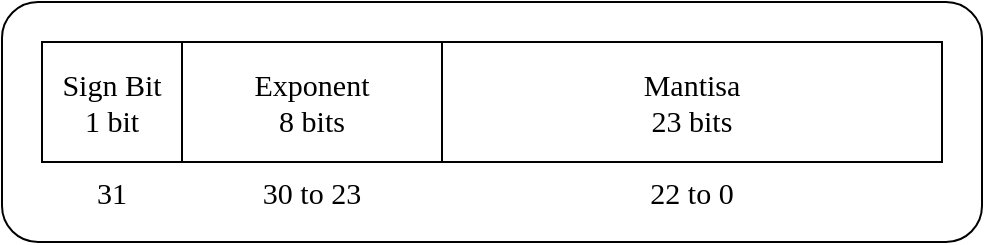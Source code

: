 <mxfile version="22.1.11" type="device">
  <diagram name="Page-1" id="c2ZItROZS4kyIQHK8KL9">
    <mxGraphModel dx="880" dy="542" grid="1" gridSize="10" guides="1" tooltips="1" connect="1" arrows="1" fold="1" page="1" pageScale="1" pageWidth="850" pageHeight="1100" math="0" shadow="0">
      <root>
        <mxCell id="0" />
        <mxCell id="1" parent="0" />
        <mxCell id="PNX77Y2WvyifQrnaI6au-10" value="" style="rounded=1;whiteSpace=wrap;html=1;" vertex="1" parent="1">
          <mxGeometry x="170" y="230" width="490" height="120" as="geometry" />
        </mxCell>
        <mxCell id="PNX77Y2WvyifQrnaI6au-2" value="Exponent&lt;br style=&quot;font-size: 15px;&quot;&gt;8 bits" style="rounded=1;whiteSpace=wrap;html=1;fontFamily=Montserrat;fontSize=15;arcSize=0;" vertex="1" parent="1">
          <mxGeometry x="260" y="250" width="130" height="60" as="geometry" />
        </mxCell>
        <mxCell id="PNX77Y2WvyifQrnaI6au-3" value="Sign Bit&lt;br style=&quot;font-size: 15px;&quot;&gt;1 bit" style="rounded=1;whiteSpace=wrap;html=1;fontFamily=Montserrat;fontSize=15;arcSize=0;" vertex="1" parent="1">
          <mxGeometry x="190" y="250" width="70" height="60" as="geometry" />
        </mxCell>
        <mxCell id="PNX77Y2WvyifQrnaI6au-4" value="Mantisa&lt;br style=&quot;font-size: 15px;&quot;&gt;23 bits" style="rounded=1;whiteSpace=wrap;html=1;fontFamily=Montserrat;fontSize=15;arcSize=0;" vertex="1" parent="1">
          <mxGeometry x="390" y="250" width="250" height="60" as="geometry" />
        </mxCell>
        <mxCell id="PNX77Y2WvyifQrnaI6au-6" value="31" style="text;html=1;strokeColor=none;fillColor=none;align=center;verticalAlign=middle;whiteSpace=wrap;rounded=0;fontFamily=Montserrat;fontSize=15;" vertex="1" parent="1">
          <mxGeometry x="195" y="310" width="60" height="30" as="geometry" />
        </mxCell>
        <mxCell id="PNX77Y2WvyifQrnaI6au-8" value="30 to 23" style="text;html=1;strokeColor=none;fillColor=none;align=center;verticalAlign=middle;whiteSpace=wrap;rounded=0;fontFamily=Montserrat;fontSize=15;" vertex="1" parent="1">
          <mxGeometry x="285" y="310" width="80" height="30" as="geometry" />
        </mxCell>
        <mxCell id="PNX77Y2WvyifQrnaI6au-9" value="22 to 0" style="text;html=1;strokeColor=none;fillColor=none;align=center;verticalAlign=middle;whiteSpace=wrap;rounded=0;fontFamily=Montserrat;fontSize=15;" vertex="1" parent="1">
          <mxGeometry x="485" y="310" width="60" height="30" as="geometry" />
        </mxCell>
      </root>
    </mxGraphModel>
  </diagram>
</mxfile>

